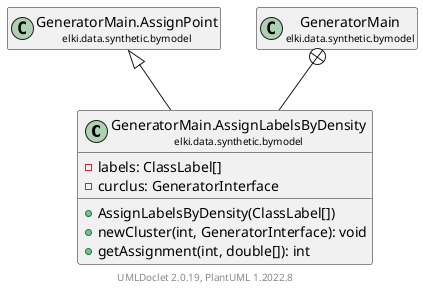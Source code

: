 @startuml
    remove .*\.(Instance|Par|Parameterizer|Factory)$
    set namespaceSeparator none
    hide empty fields
    hide empty methods

    class "<size:14>GeneratorMain.AssignLabelsByDensity\n<size:10>elki.data.synthetic.bymodel" as elki.data.synthetic.bymodel.GeneratorMain.AssignLabelsByDensity [[GeneratorMain.AssignLabelsByDensity.html]] {
        -labels: ClassLabel[]
        -curclus: GeneratorInterface
        +AssignLabelsByDensity(ClassLabel[])
        +newCluster(int, GeneratorInterface): void
        +getAssignment(int, double[]): int
    }

    class "<size:14>GeneratorMain.AssignPoint\n<size:10>elki.data.synthetic.bymodel" as elki.data.synthetic.bymodel.GeneratorMain.AssignPoint
    class "<size:14>GeneratorMain\n<size:10>elki.data.synthetic.bymodel" as elki.data.synthetic.bymodel.GeneratorMain [[GeneratorMain.html]]

    elki.data.synthetic.bymodel.GeneratorMain.AssignPoint <|-- elki.data.synthetic.bymodel.GeneratorMain.AssignLabelsByDensity
    elki.data.synthetic.bymodel.GeneratorMain +-- elki.data.synthetic.bymodel.GeneratorMain.AssignLabelsByDensity

    center footer UMLDoclet 2.0.19, PlantUML 1.2022.8
@enduml
